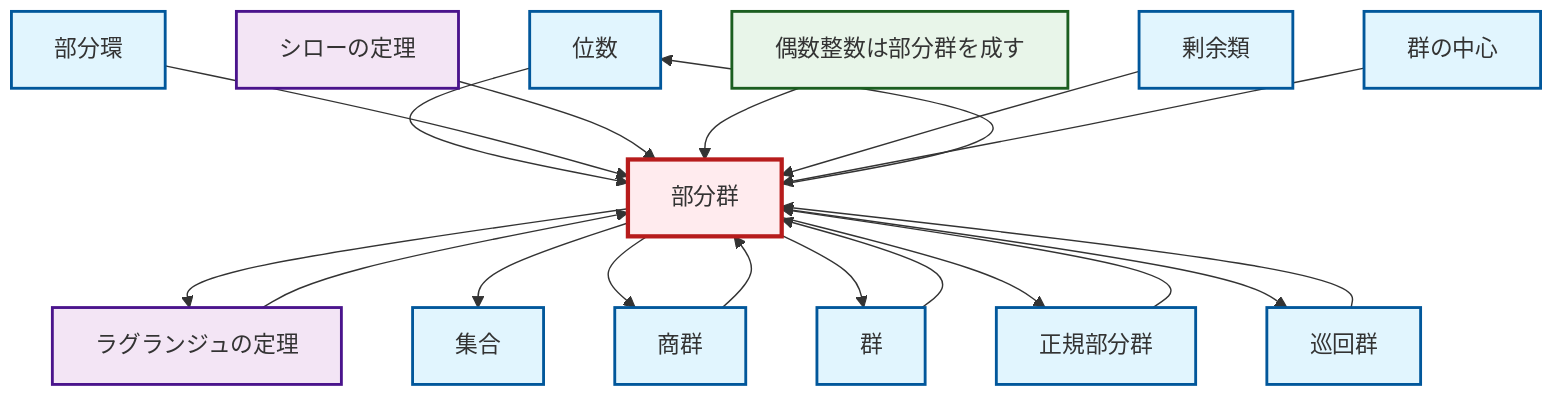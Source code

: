 graph TD
    classDef definition fill:#e1f5fe,stroke:#01579b,stroke-width:2px
    classDef theorem fill:#f3e5f5,stroke:#4a148c,stroke-width:2px
    classDef axiom fill:#fff3e0,stroke:#e65100,stroke-width:2px
    classDef example fill:#e8f5e9,stroke:#1b5e20,stroke-width:2px
    classDef current fill:#ffebee,stroke:#b71c1c,stroke-width:3px
    def-order["位数"]:::definition
    def-subgroup["部分群"]:::definition
    def-cyclic-group["巡回群"]:::definition
    def-normal-subgroup["正規部分群"]:::definition
    def-set["集合"]:::definition
    def-subring["部分環"]:::definition
    thm-lagrange["ラグランジュの定理"]:::theorem
    def-group["群"]:::definition
    ex-even-integers-subgroup["偶数整数は部分群を成す"]:::example
    def-center-of-group["群の中心"]:::definition
    def-quotient-group["商群"]:::definition
    def-coset["剰余類"]:::definition
    thm-sylow["シローの定理"]:::theorem
    def-quotient-group --> def-subgroup
    def-order --> def-subgroup
    def-subgroup --> thm-lagrange
    def-subring --> def-subgroup
    thm-lagrange --> def-subgroup
    def-subgroup --> def-set
    thm-sylow --> def-subgroup
    def-subgroup --> def-quotient-group
    def-subgroup --> def-group
    def-subgroup --> def-normal-subgroup
    ex-even-integers-subgroup --> def-subgroup
    def-coset --> def-subgroup
    def-cyclic-group --> def-subgroup
    def-subgroup --> def-cyclic-group
    def-subgroup --> def-order
    def-center-of-group --> def-subgroup
    def-normal-subgroup --> def-subgroup
    def-group --> def-subgroup
    class def-subgroup current